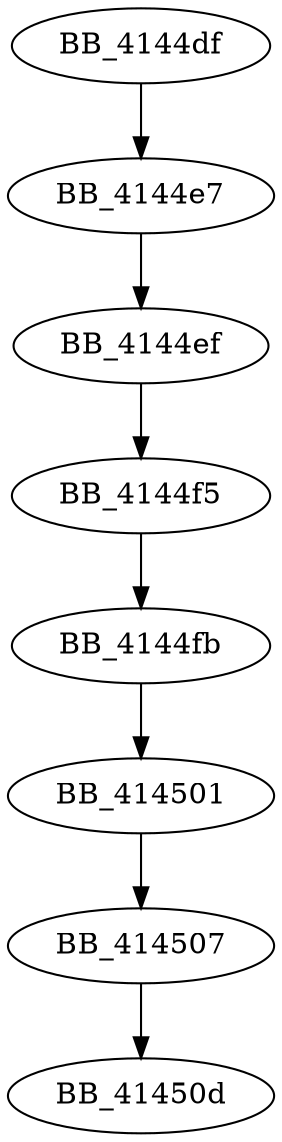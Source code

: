 DiGraph __init_pointers{
BB_4144df->BB_4144e7
BB_4144e7->BB_4144ef
BB_4144ef->BB_4144f5
BB_4144f5->BB_4144fb
BB_4144fb->BB_414501
BB_414501->BB_414507
BB_414507->BB_41450d
}
